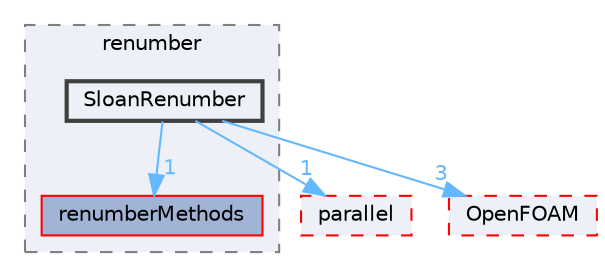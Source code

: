 digraph "src/renumber/SloanRenumber"
{
 // LATEX_PDF_SIZE
  bgcolor="transparent";
  edge [fontname=Helvetica,fontsize=10,labelfontname=Helvetica,labelfontsize=10];
  node [fontname=Helvetica,fontsize=10,shape=box,height=0.2,width=0.4];
  compound=true
  subgraph clusterdir_3fb75520e4639d06064b0beb93e07f9b {
    graph [ bgcolor="#edf0f7", pencolor="grey50", label="renumber", fontname=Helvetica,fontsize=10 style="filled,dashed", URL="dir_3fb75520e4639d06064b0beb93e07f9b.html",tooltip=""]
  dir_9e5805c39c1270dd5674b9b6b0d61546 [label="renumberMethods", fillcolor="#a2b4d6", color="red", style="filled", URL="dir_9e5805c39c1270dd5674b9b6b0d61546.html",tooltip=""];
  dir_0aacc39b17e86d84e6418b494edc95d8 [label="SloanRenumber", fillcolor="#edf0f7", color="grey25", style="filled,bold", URL="dir_0aacc39b17e86d84e6418b494edc95d8.html",tooltip=""];
  }
  dir_72b2b5518d1565784443265ec6729f79 [label="parallel", fillcolor="#edf0f7", color="red", style="filled,dashed", URL="dir_72b2b5518d1565784443265ec6729f79.html",tooltip=""];
  dir_c5473ff19b20e6ec4dfe5c310b3778a8 [label="OpenFOAM", fillcolor="#edf0f7", color="red", style="filled,dashed", URL="dir_c5473ff19b20e6ec4dfe5c310b3778a8.html",tooltip=""];
  dir_0aacc39b17e86d84e6418b494edc95d8->dir_72b2b5518d1565784443265ec6729f79 [headlabel="1", labeldistance=1.5 headhref="dir_003590_002780.html" href="dir_003590_002780.html" color="steelblue1" fontcolor="steelblue1"];
  dir_0aacc39b17e86d84e6418b494edc95d8->dir_9e5805c39c1270dd5674b9b6b0d61546 [headlabel="1", labeldistance=1.5 headhref="dir_003590_003324.html" href="dir_003590_003324.html" color="steelblue1" fontcolor="steelblue1"];
  dir_0aacc39b17e86d84e6418b494edc95d8->dir_c5473ff19b20e6ec4dfe5c310b3778a8 [headlabel="3", labeldistance=1.5 headhref="dir_003590_002695.html" href="dir_003590_002695.html" color="steelblue1" fontcolor="steelblue1"];
}
